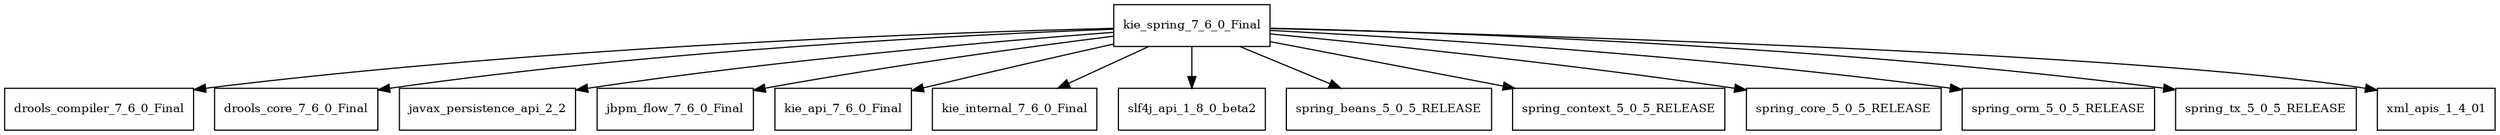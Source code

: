 digraph kie_spring_7_6_0_Final_dependencies {
  node [shape = box, fontsize=10.0];
  kie_spring_7_6_0_Final -> drools_compiler_7_6_0_Final;
  kie_spring_7_6_0_Final -> drools_core_7_6_0_Final;
  kie_spring_7_6_0_Final -> javax_persistence_api_2_2;
  kie_spring_7_6_0_Final -> jbpm_flow_7_6_0_Final;
  kie_spring_7_6_0_Final -> kie_api_7_6_0_Final;
  kie_spring_7_6_0_Final -> kie_internal_7_6_0_Final;
  kie_spring_7_6_0_Final -> slf4j_api_1_8_0_beta2;
  kie_spring_7_6_0_Final -> spring_beans_5_0_5_RELEASE;
  kie_spring_7_6_0_Final -> spring_context_5_0_5_RELEASE;
  kie_spring_7_6_0_Final -> spring_core_5_0_5_RELEASE;
  kie_spring_7_6_0_Final -> spring_orm_5_0_5_RELEASE;
  kie_spring_7_6_0_Final -> spring_tx_5_0_5_RELEASE;
  kie_spring_7_6_0_Final -> xml_apis_1_4_01;
}
